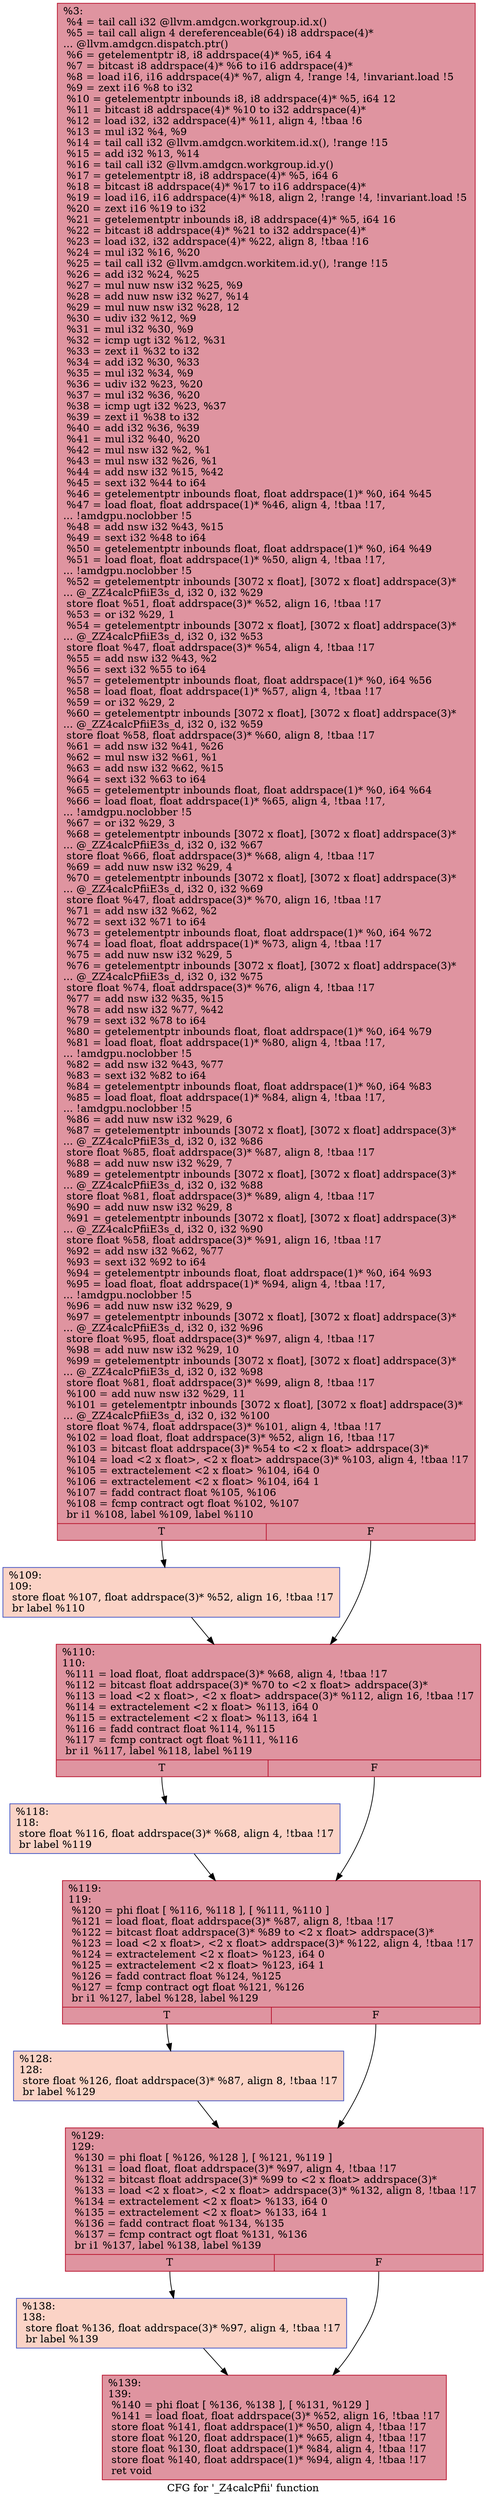 digraph "CFG for '_Z4calcPfii' function" {
	label="CFG for '_Z4calcPfii' function";

	Node0x60acbf0 [shape=record,color="#b70d28ff", style=filled, fillcolor="#b70d2870",label="{%3:\l  %4 = tail call i32 @llvm.amdgcn.workgroup.id.x()\l  %5 = tail call align 4 dereferenceable(64) i8 addrspace(4)*\l... @llvm.amdgcn.dispatch.ptr()\l  %6 = getelementptr i8, i8 addrspace(4)* %5, i64 4\l  %7 = bitcast i8 addrspace(4)* %6 to i16 addrspace(4)*\l  %8 = load i16, i16 addrspace(4)* %7, align 4, !range !4, !invariant.load !5\l  %9 = zext i16 %8 to i32\l  %10 = getelementptr inbounds i8, i8 addrspace(4)* %5, i64 12\l  %11 = bitcast i8 addrspace(4)* %10 to i32 addrspace(4)*\l  %12 = load i32, i32 addrspace(4)* %11, align 4, !tbaa !6\l  %13 = mul i32 %4, %9\l  %14 = tail call i32 @llvm.amdgcn.workitem.id.x(), !range !15\l  %15 = add i32 %13, %14\l  %16 = tail call i32 @llvm.amdgcn.workgroup.id.y()\l  %17 = getelementptr i8, i8 addrspace(4)* %5, i64 6\l  %18 = bitcast i8 addrspace(4)* %17 to i16 addrspace(4)*\l  %19 = load i16, i16 addrspace(4)* %18, align 2, !range !4, !invariant.load !5\l  %20 = zext i16 %19 to i32\l  %21 = getelementptr inbounds i8, i8 addrspace(4)* %5, i64 16\l  %22 = bitcast i8 addrspace(4)* %21 to i32 addrspace(4)*\l  %23 = load i32, i32 addrspace(4)* %22, align 8, !tbaa !16\l  %24 = mul i32 %16, %20\l  %25 = tail call i32 @llvm.amdgcn.workitem.id.y(), !range !15\l  %26 = add i32 %24, %25\l  %27 = mul nuw nsw i32 %25, %9\l  %28 = add nuw nsw i32 %27, %14\l  %29 = mul nuw nsw i32 %28, 12\l  %30 = udiv i32 %12, %9\l  %31 = mul i32 %30, %9\l  %32 = icmp ugt i32 %12, %31\l  %33 = zext i1 %32 to i32\l  %34 = add i32 %30, %33\l  %35 = mul i32 %34, %9\l  %36 = udiv i32 %23, %20\l  %37 = mul i32 %36, %20\l  %38 = icmp ugt i32 %23, %37\l  %39 = zext i1 %38 to i32\l  %40 = add i32 %36, %39\l  %41 = mul i32 %40, %20\l  %42 = mul nsw i32 %2, %1\l  %43 = mul nsw i32 %26, %1\l  %44 = add nsw i32 %15, %42\l  %45 = sext i32 %44 to i64\l  %46 = getelementptr inbounds float, float addrspace(1)* %0, i64 %45\l  %47 = load float, float addrspace(1)* %46, align 4, !tbaa !17,\l... !amdgpu.noclobber !5\l  %48 = add nsw i32 %43, %15\l  %49 = sext i32 %48 to i64\l  %50 = getelementptr inbounds float, float addrspace(1)* %0, i64 %49\l  %51 = load float, float addrspace(1)* %50, align 4, !tbaa !17,\l... !amdgpu.noclobber !5\l  %52 = getelementptr inbounds [3072 x float], [3072 x float] addrspace(3)*\l... @_ZZ4calcPfiiE3s_d, i32 0, i32 %29\l  store float %51, float addrspace(3)* %52, align 16, !tbaa !17\l  %53 = or i32 %29, 1\l  %54 = getelementptr inbounds [3072 x float], [3072 x float] addrspace(3)*\l... @_ZZ4calcPfiiE3s_d, i32 0, i32 %53\l  store float %47, float addrspace(3)* %54, align 4, !tbaa !17\l  %55 = add nsw i32 %43, %2\l  %56 = sext i32 %55 to i64\l  %57 = getelementptr inbounds float, float addrspace(1)* %0, i64 %56\l  %58 = load float, float addrspace(1)* %57, align 4, !tbaa !17\l  %59 = or i32 %29, 2\l  %60 = getelementptr inbounds [3072 x float], [3072 x float] addrspace(3)*\l... @_ZZ4calcPfiiE3s_d, i32 0, i32 %59\l  store float %58, float addrspace(3)* %60, align 8, !tbaa !17\l  %61 = add nsw i32 %41, %26\l  %62 = mul nsw i32 %61, %1\l  %63 = add nsw i32 %62, %15\l  %64 = sext i32 %63 to i64\l  %65 = getelementptr inbounds float, float addrspace(1)* %0, i64 %64\l  %66 = load float, float addrspace(1)* %65, align 4, !tbaa !17,\l... !amdgpu.noclobber !5\l  %67 = or i32 %29, 3\l  %68 = getelementptr inbounds [3072 x float], [3072 x float] addrspace(3)*\l... @_ZZ4calcPfiiE3s_d, i32 0, i32 %67\l  store float %66, float addrspace(3)* %68, align 4, !tbaa !17\l  %69 = add nuw nsw i32 %29, 4\l  %70 = getelementptr inbounds [3072 x float], [3072 x float] addrspace(3)*\l... @_ZZ4calcPfiiE3s_d, i32 0, i32 %69\l  store float %47, float addrspace(3)* %70, align 16, !tbaa !17\l  %71 = add nsw i32 %62, %2\l  %72 = sext i32 %71 to i64\l  %73 = getelementptr inbounds float, float addrspace(1)* %0, i64 %72\l  %74 = load float, float addrspace(1)* %73, align 4, !tbaa !17\l  %75 = add nuw nsw i32 %29, 5\l  %76 = getelementptr inbounds [3072 x float], [3072 x float] addrspace(3)*\l... @_ZZ4calcPfiiE3s_d, i32 0, i32 %75\l  store float %74, float addrspace(3)* %76, align 4, !tbaa !17\l  %77 = add nsw i32 %35, %15\l  %78 = add nsw i32 %77, %42\l  %79 = sext i32 %78 to i64\l  %80 = getelementptr inbounds float, float addrspace(1)* %0, i64 %79\l  %81 = load float, float addrspace(1)* %80, align 4, !tbaa !17,\l... !amdgpu.noclobber !5\l  %82 = add nsw i32 %43, %77\l  %83 = sext i32 %82 to i64\l  %84 = getelementptr inbounds float, float addrspace(1)* %0, i64 %83\l  %85 = load float, float addrspace(1)* %84, align 4, !tbaa !17,\l... !amdgpu.noclobber !5\l  %86 = add nuw nsw i32 %29, 6\l  %87 = getelementptr inbounds [3072 x float], [3072 x float] addrspace(3)*\l... @_ZZ4calcPfiiE3s_d, i32 0, i32 %86\l  store float %85, float addrspace(3)* %87, align 8, !tbaa !17\l  %88 = add nuw nsw i32 %29, 7\l  %89 = getelementptr inbounds [3072 x float], [3072 x float] addrspace(3)*\l... @_ZZ4calcPfiiE3s_d, i32 0, i32 %88\l  store float %81, float addrspace(3)* %89, align 4, !tbaa !17\l  %90 = add nuw nsw i32 %29, 8\l  %91 = getelementptr inbounds [3072 x float], [3072 x float] addrspace(3)*\l... @_ZZ4calcPfiiE3s_d, i32 0, i32 %90\l  store float %58, float addrspace(3)* %91, align 16, !tbaa !17\l  %92 = add nsw i32 %62, %77\l  %93 = sext i32 %92 to i64\l  %94 = getelementptr inbounds float, float addrspace(1)* %0, i64 %93\l  %95 = load float, float addrspace(1)* %94, align 4, !tbaa !17,\l... !amdgpu.noclobber !5\l  %96 = add nuw nsw i32 %29, 9\l  %97 = getelementptr inbounds [3072 x float], [3072 x float] addrspace(3)*\l... @_ZZ4calcPfiiE3s_d, i32 0, i32 %96\l  store float %95, float addrspace(3)* %97, align 4, !tbaa !17\l  %98 = add nuw nsw i32 %29, 10\l  %99 = getelementptr inbounds [3072 x float], [3072 x float] addrspace(3)*\l... @_ZZ4calcPfiiE3s_d, i32 0, i32 %98\l  store float %81, float addrspace(3)* %99, align 8, !tbaa !17\l  %100 = add nuw nsw i32 %29, 11\l  %101 = getelementptr inbounds [3072 x float], [3072 x float] addrspace(3)*\l... @_ZZ4calcPfiiE3s_d, i32 0, i32 %100\l  store float %74, float addrspace(3)* %101, align 4, !tbaa !17\l  %102 = load float, float addrspace(3)* %52, align 16, !tbaa !17\l  %103 = bitcast float addrspace(3)* %54 to \<2 x float\> addrspace(3)*\l  %104 = load \<2 x float\>, \<2 x float\> addrspace(3)* %103, align 4, !tbaa !17\l  %105 = extractelement \<2 x float\> %104, i64 0\l  %106 = extractelement \<2 x float\> %104, i64 1\l  %107 = fadd contract float %105, %106\l  %108 = fcmp contract ogt float %102, %107\l  br i1 %108, label %109, label %110\l|{<s0>T|<s1>F}}"];
	Node0x60acbf0:s0 -> Node0x60b54b0;
	Node0x60acbf0:s1 -> Node0x60b5540;
	Node0x60b54b0 [shape=record,color="#3d50c3ff", style=filled, fillcolor="#f59c7d70",label="{%109:\l109:                                              \l  store float %107, float addrspace(3)* %52, align 16, !tbaa !17\l  br label %110\l}"];
	Node0x60b54b0 -> Node0x60b5540;
	Node0x60b5540 [shape=record,color="#b70d28ff", style=filled, fillcolor="#b70d2870",label="{%110:\l110:                                              \l  %111 = load float, float addrspace(3)* %68, align 4, !tbaa !17\l  %112 = bitcast float addrspace(3)* %70 to \<2 x float\> addrspace(3)*\l  %113 = load \<2 x float\>, \<2 x float\> addrspace(3)* %112, align 16, !tbaa !17\l  %114 = extractelement \<2 x float\> %113, i64 0\l  %115 = extractelement \<2 x float\> %113, i64 1\l  %116 = fadd contract float %114, %115\l  %117 = fcmp contract ogt float %111, %116\l  br i1 %117, label %118, label %119\l|{<s0>T|<s1>F}}"];
	Node0x60b5540:s0 -> Node0x60b5b40;
	Node0x60b5540:s1 -> Node0x60b5b90;
	Node0x60b5b40 [shape=record,color="#3d50c3ff", style=filled, fillcolor="#f59c7d70",label="{%118:\l118:                                              \l  store float %116, float addrspace(3)* %68, align 4, !tbaa !17\l  br label %119\l}"];
	Node0x60b5b40 -> Node0x60b5b90;
	Node0x60b5b90 [shape=record,color="#b70d28ff", style=filled, fillcolor="#b70d2870",label="{%119:\l119:                                              \l  %120 = phi float [ %116, %118 ], [ %111, %110 ]\l  %121 = load float, float addrspace(3)* %87, align 8, !tbaa !17\l  %122 = bitcast float addrspace(3)* %89 to \<2 x float\> addrspace(3)*\l  %123 = load \<2 x float\>, \<2 x float\> addrspace(3)* %122, align 4, !tbaa !17\l  %124 = extractelement \<2 x float\> %123, i64 0\l  %125 = extractelement \<2 x float\> %123, i64 1\l  %126 = fadd contract float %124, %125\l  %127 = fcmp contract ogt float %121, %126\l  br i1 %127, label %128, label %129\l|{<s0>T|<s1>F}}"];
	Node0x60b5b90:s0 -> Node0x60b61d0;
	Node0x60b5b90:s1 -> Node0x60b6220;
	Node0x60b61d0 [shape=record,color="#3d50c3ff", style=filled, fillcolor="#f59c7d70",label="{%128:\l128:                                              \l  store float %126, float addrspace(3)* %87, align 8, !tbaa !17\l  br label %129\l}"];
	Node0x60b61d0 -> Node0x60b6220;
	Node0x60b6220 [shape=record,color="#b70d28ff", style=filled, fillcolor="#b70d2870",label="{%129:\l129:                                              \l  %130 = phi float [ %126, %128 ], [ %121, %119 ]\l  %131 = load float, float addrspace(3)* %97, align 4, !tbaa !17\l  %132 = bitcast float addrspace(3)* %99 to \<2 x float\> addrspace(3)*\l  %133 = load \<2 x float\>, \<2 x float\> addrspace(3)* %132, align 8, !tbaa !17\l  %134 = extractelement \<2 x float\> %133, i64 0\l  %135 = extractelement \<2 x float\> %133, i64 1\l  %136 = fadd contract float %134, %135\l  %137 = fcmp contract ogt float %131, %136\l  br i1 %137, label %138, label %139\l|{<s0>T|<s1>F}}"];
	Node0x60b6220:s0 -> Node0x60b2f30;
	Node0x60b6220:s1 -> Node0x60b6ce0;
	Node0x60b2f30 [shape=record,color="#3d50c3ff", style=filled, fillcolor="#f59c7d70",label="{%138:\l138:                                              \l  store float %136, float addrspace(3)* %97, align 4, !tbaa !17\l  br label %139\l}"];
	Node0x60b2f30 -> Node0x60b6ce0;
	Node0x60b6ce0 [shape=record,color="#b70d28ff", style=filled, fillcolor="#b70d2870",label="{%139:\l139:                                              \l  %140 = phi float [ %136, %138 ], [ %131, %129 ]\l  %141 = load float, float addrspace(3)* %52, align 16, !tbaa !17\l  store float %141, float addrspace(1)* %50, align 4, !tbaa !17\l  store float %120, float addrspace(1)* %65, align 4, !tbaa !17\l  store float %130, float addrspace(1)* %84, align 4, !tbaa !17\l  store float %140, float addrspace(1)* %94, align 4, !tbaa !17\l  ret void\l}"];
}
